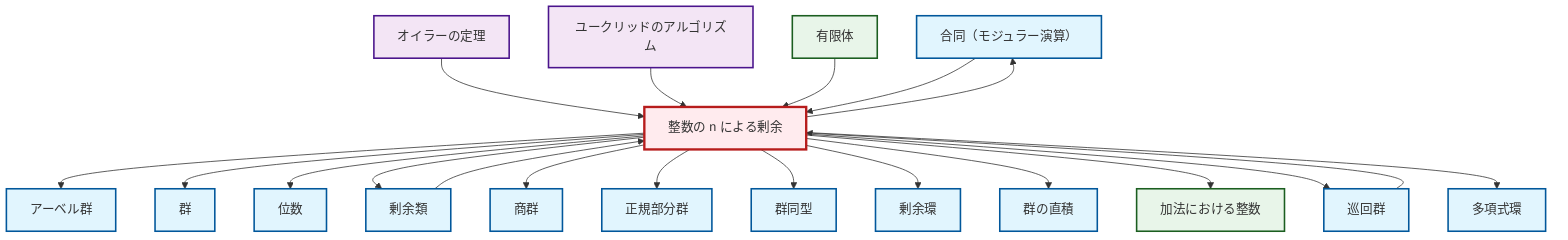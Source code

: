 graph TD
    classDef definition fill:#e1f5fe,stroke:#01579b,stroke-width:2px
    classDef theorem fill:#f3e5f5,stroke:#4a148c,stroke-width:2px
    classDef axiom fill:#fff3e0,stroke:#e65100,stroke-width:2px
    classDef example fill:#e8f5e9,stroke:#1b5e20,stroke-width:2px
    classDef current fill:#ffebee,stroke:#b71c1c,stroke-width:3px
    def-congruence["合同（モジュラー演算）"]:::definition
    def-cyclic-group["巡回群"]:::definition
    thm-euclidean-algorithm["ユークリッドのアルゴリズム"]:::theorem
    def-coset["剰余類"]:::definition
    ex-quotient-integers-mod-n["整数の n による剰余"]:::example
    def-quotient-group["商群"]:::definition
    ex-integers-addition["加法における整数"]:::example
    ex-finite-field["有限体"]:::example
    thm-euler["オイラーの定理"]:::theorem
    def-isomorphism["群同型"]:::definition
    def-normal-subgroup["正規部分群"]:::definition
    def-direct-product["群の直積"]:::definition
    def-group["群"]:::definition
    def-order["位数"]:::definition
    def-quotient-ring["剰余環"]:::definition
    def-polynomial-ring["多項式環"]:::definition
    def-abelian-group["アーベル群"]:::definition
    def-coset --> ex-quotient-integers-mod-n
    ex-quotient-integers-mod-n --> def-abelian-group
    thm-euler --> ex-quotient-integers-mod-n
    ex-quotient-integers-mod-n --> def-group
    ex-quotient-integers-mod-n --> def-order
    ex-quotient-integers-mod-n --> def-coset
    ex-quotient-integers-mod-n --> def-quotient-group
    ex-quotient-integers-mod-n --> def-normal-subgroup
    ex-quotient-integers-mod-n --> def-isomorphism
    ex-quotient-integers-mod-n --> def-congruence
    ex-quotient-integers-mod-n --> def-quotient-ring
    ex-quotient-integers-mod-n --> def-direct-product
    thm-euclidean-algorithm --> ex-quotient-integers-mod-n
    ex-quotient-integers-mod-n --> ex-integers-addition
    ex-quotient-integers-mod-n --> def-cyclic-group
    ex-finite-field --> ex-quotient-integers-mod-n
    ex-quotient-integers-mod-n --> def-polynomial-ring
    def-cyclic-group --> ex-quotient-integers-mod-n
    def-congruence --> ex-quotient-integers-mod-n
    class ex-quotient-integers-mod-n current